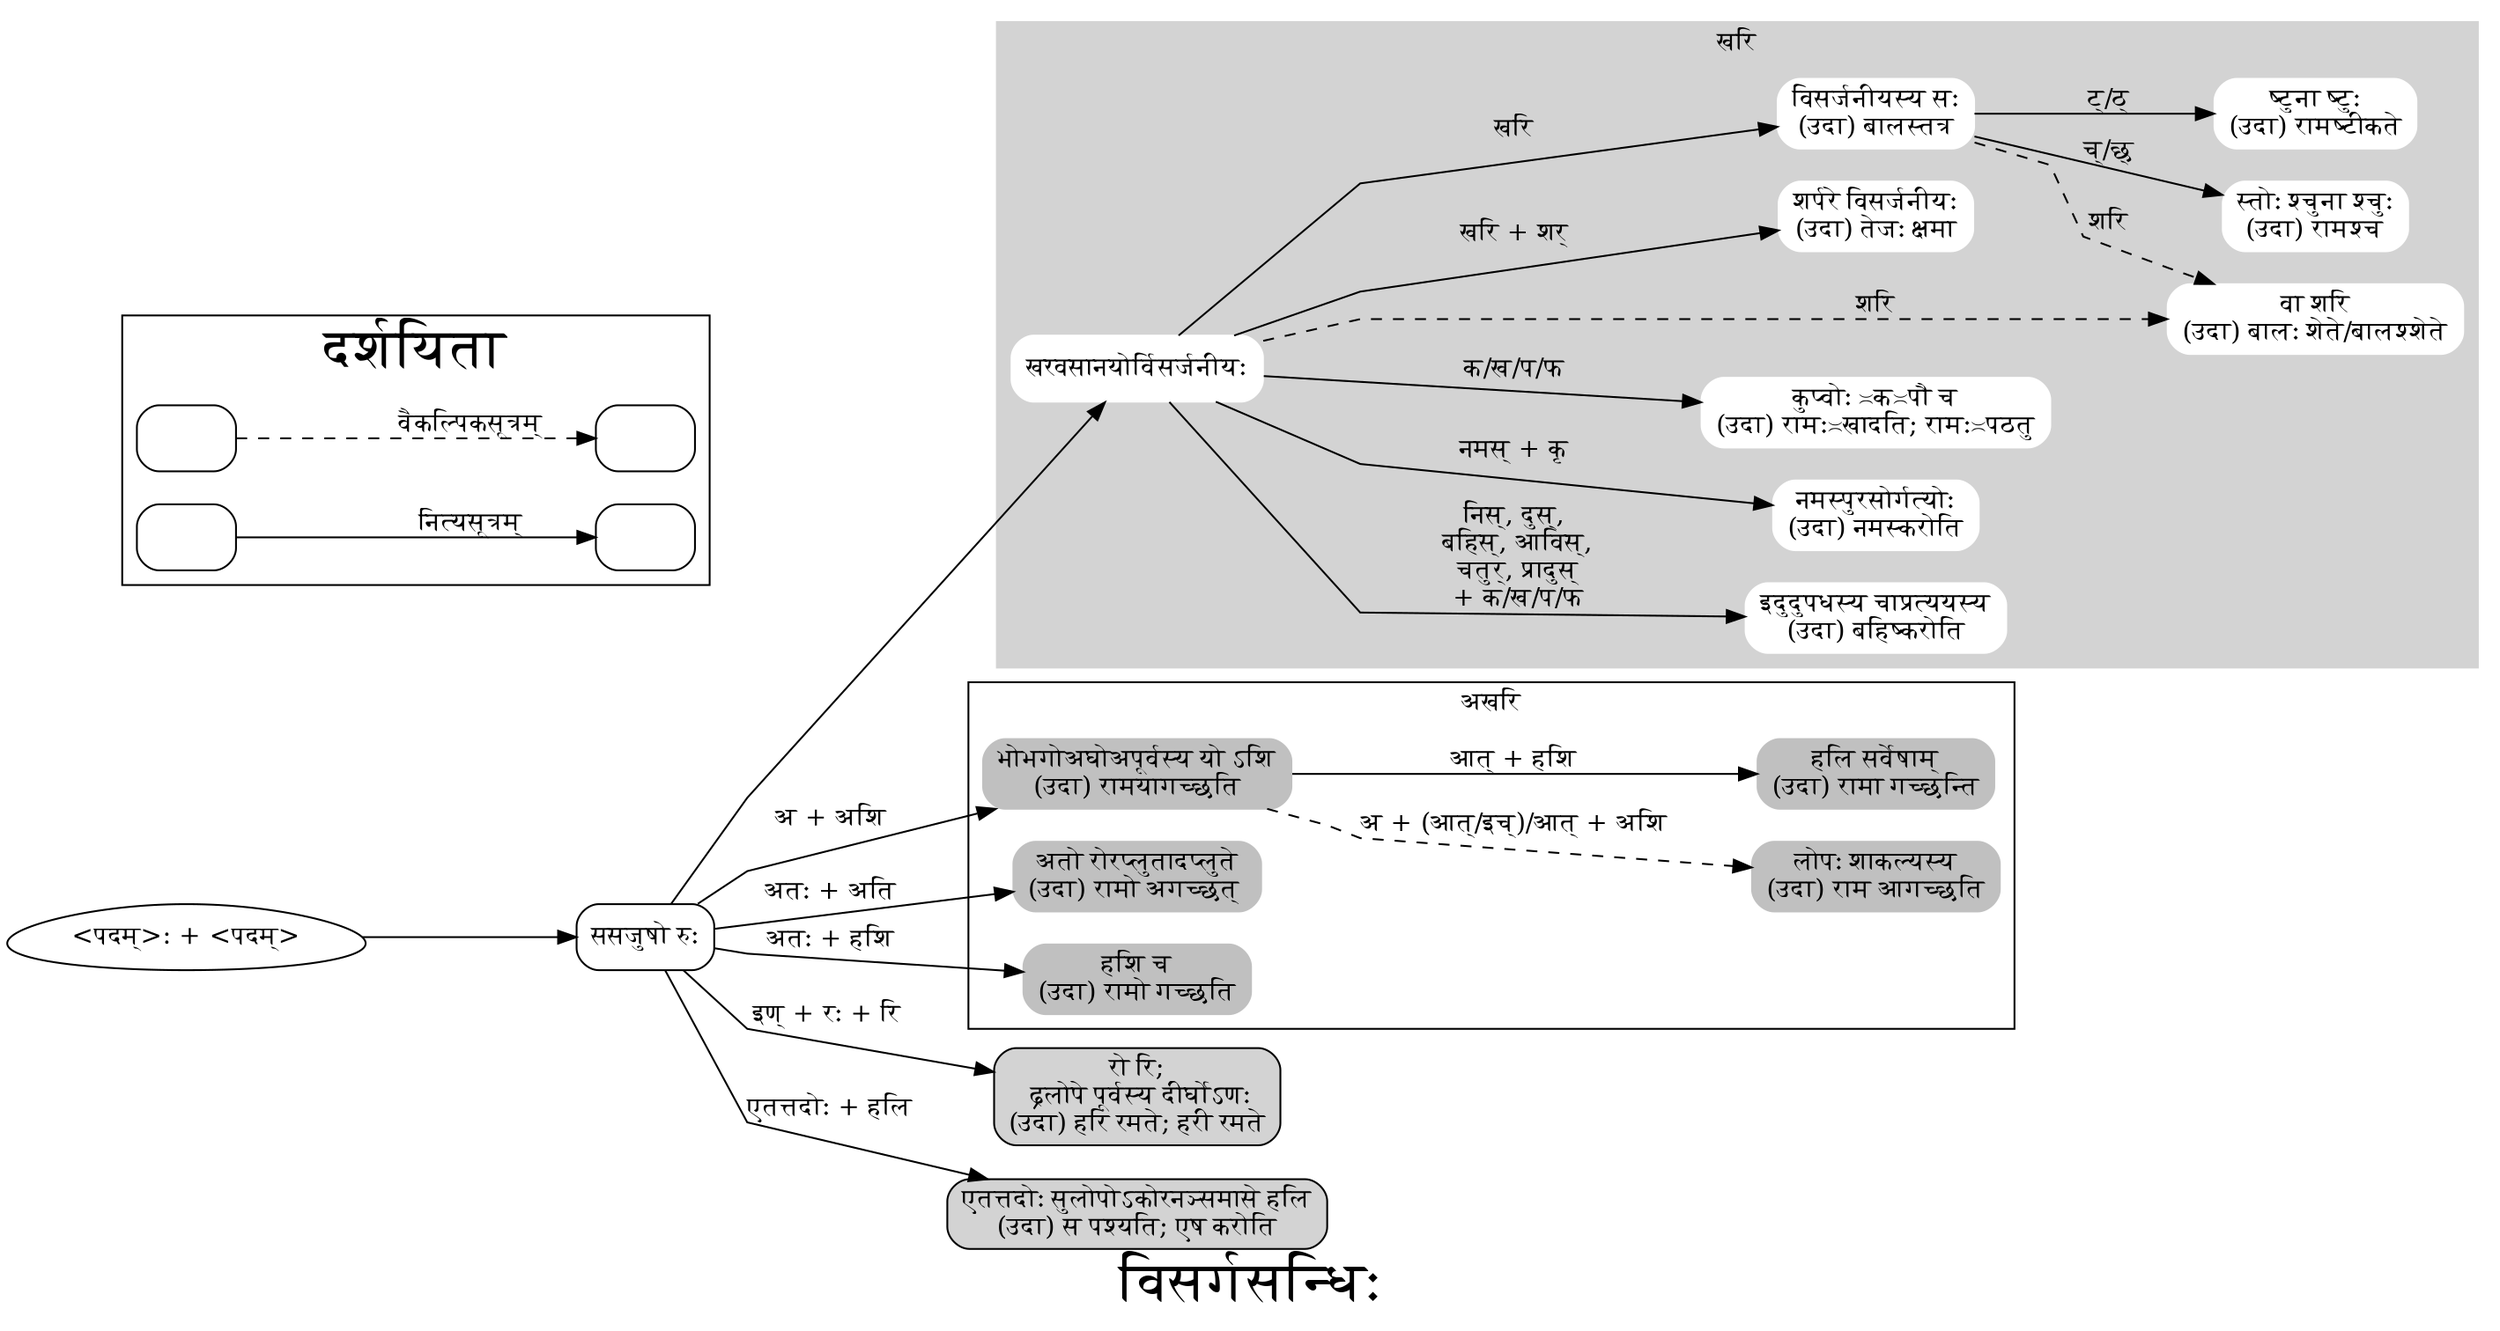 digraph G {
        label="विसर्गसन्धिः";
        node [shape=box,
	      style=rounded];
        fontsize=30.0;
        rankdir=LR;
        splines=polyline;
        subgraph cluster_0 {
                label="खरि";
                fontsize = 14.0;
                style=filled;
                color=lightgrey;
                node [style="filled,rounded",
		      color=white];
                a0 [label="खरवसानयोर्विसर्जनीयः",
		    href="http://avg-sanskrit.org/sutras/8-3-15.html"];
                a6 [label="इदुदुपधस्य चाप्रत्ययस्य\n(उदा) बहिष्करोति"];
                a5 [label="नमस्पुरसोर्गत्योः\n(उदा) नमस्करोति"];
                a4 [label="कुप्वोः ≍क≍पौ च\n(उदा) रामः≍खादति; रामः≍पठतु"];
                a3 [label="वा शरि\n(उदा) बालः शेते/बालश्शेते"];
                a2 [label="शर्परे विसर्जनीयः\n(उदा) तेजः क्षमा"];
                a1 [label="विसर्जनीयस्य सः\n(उदा) बालस्तत्र",
		    href="http://avg-sanskrit.org/sutras/8-3-34.html"];
                a7 [label="स्तोः श्चुना श्चुः\n(उदा) रामश्च"];
                a8 [label="ष्टुना ष्टुः\n(उदा) रामष्टीकते"];
                a0 -> a1 [label="खरि"];
                a0 -> a2 [label="\nखरि + शर्"];
                a0 -> a3 [label="शरि",
			  style=dashed];
                a0 -> a4 [label="\nक/ख/प/फ"];
                a0 -> a5 [label="\nनमस् + कृ"];
                a0 -> a6 [label="निस्, दुस्,\n बहिस्, आविस्,\n चतुर्, प्रादुस्\n + क/ख/प/फ"];
                a1 -> a3 [label="\nशरि", style=dashed];
                a1 -> a7 [label="च्/छ्"];
                a1 -> a8 [label="ट्/ठ्"];
        }

        subgraph cluster_1 {
                label="अखरि";
                fontsize = 14.0;
                node [style="filled,rounded", color=grey];
                b0 [label="भोभगोअघोअपूर्वस्य यो ऽशि\n(उदा) रामयागच्छति"];
                b1 [label="अतो रोरप्लुतादप्लुते\n(उदा) रामो अगच्छत् "];
                b2 [label="हशि च\n(उदा) रामो गच्छति"];
                b3 [label="लोपः शाकल्यस्य\n(उदा) राम आगच्छति"];
                b4 [label="हलि सर्वेषाम्\n(उदा) रामा गच्छन्ति"];
                b0 -> b3 [label="\nअ + (आत्/इच्)/आत् + अशि"; style=dashed];
                b0 -> b4 [label="आत् + हशि"];
        }

        c0 [label="रो रि;\n ढ्रलोपे पूर्वस्य दीर्घोऽणः\n(उदा) हरि रमते; हरी रमते",
	    style="filled,rounded"];
        d0 [label="एतत्तदोः सुलोपोऽकोरनञ्समासे हलि\n(उदा) स पश्यति; एष करोति",
	    style="filled,rounded"];

        start0 [label="<पदम्>: + <पदम्>"];
        start1 [label="ससजुषो रुः",
		href="http://avg-sanskrit.org/sutras/8-2-66.html"];
        start0 -> start1;
        start1 -> a0;
        start1 -> b0 [label="अ + अशि"];
        start1 -> b1 [label="अतः + अति"];
        start1 -> b2 [label="अतः + हशि"];
        start1 -> c0 [label="\nइण्‌ + रः + रि "];
        start1 -> d0 [label="\nएतत्तदोः + हलि"];

        start0 [shape=egg];

        subgraph cluster_leg {
                label="दर्शयिता";
                legend1 [label=""];
                legend2 [label=""];
                legend3 [label=""];
                legend4 [label=""];
                legend1 -> legend2 [label="वैकल्पिकसूत्रम्",
				    style=dashed];
                legend3 -> legend4 [label="नित्यसूत्रम्"];
        }
}
